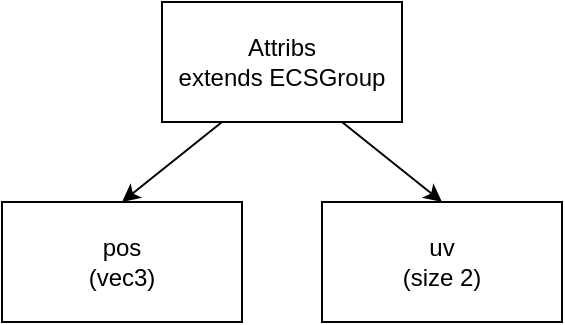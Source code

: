 <mxfile version="12.2.2" type="device" pages="1"><diagram id="I98HLK963sYS2jgP6pu6" name="Page-1"><mxGraphModel dx="530" dy="482" grid="1" gridSize="10" guides="1" tooltips="1" connect="1" arrows="1" fold="1" page="1" pageScale="1" pageWidth="850" pageHeight="1100" math="0" shadow="0"><root><mxCell id="0"/><mxCell id="1" parent="0"/><mxCell id="T-uvd3dCTAzpbtvnL7Op-4" style="rounded=0;orthogonalLoop=1;jettySize=auto;html=1;exitX=0.25;exitY=1;exitDx=0;exitDy=0;entryX=0.5;entryY=0;entryDx=0;entryDy=0;" edge="1" parent="1" source="T-uvd3dCTAzpbtvnL7Op-1" target="T-uvd3dCTAzpbtvnL7Op-2"><mxGeometry relative="1" as="geometry"/></mxCell><mxCell id="T-uvd3dCTAzpbtvnL7Op-5" style="edgeStyle=none;rounded=0;orthogonalLoop=1;jettySize=auto;html=1;exitX=0.75;exitY=1;exitDx=0;exitDy=0;entryX=0.5;entryY=0;entryDx=0;entryDy=0;" edge="1" parent="1" source="T-uvd3dCTAzpbtvnL7Op-1" target="T-uvd3dCTAzpbtvnL7Op-3"><mxGeometry relative="1" as="geometry"/></mxCell><mxCell id="T-uvd3dCTAzpbtvnL7Op-1" value="Attribs&lt;br&gt;extends ECSGroup" style="rounded=0;whiteSpace=wrap;html=1;" vertex="1" parent="1"><mxGeometry x="80" y="100" width="120" height="60" as="geometry"/></mxCell><mxCell id="T-uvd3dCTAzpbtvnL7Op-2" value="pos&lt;br&gt;(vec3)" style="rounded=0;whiteSpace=wrap;html=1;" vertex="1" parent="1"><mxGeometry y="200" width="120" height="60" as="geometry"/></mxCell><mxCell id="T-uvd3dCTAzpbtvnL7Op-3" value="uv&lt;br&gt;(size 2)" style="rounded=0;whiteSpace=wrap;html=1;" vertex="1" parent="1"><mxGeometry x="160" y="200" width="120" height="60" as="geometry"/></mxCell></root></mxGraphModel></diagram></mxfile>